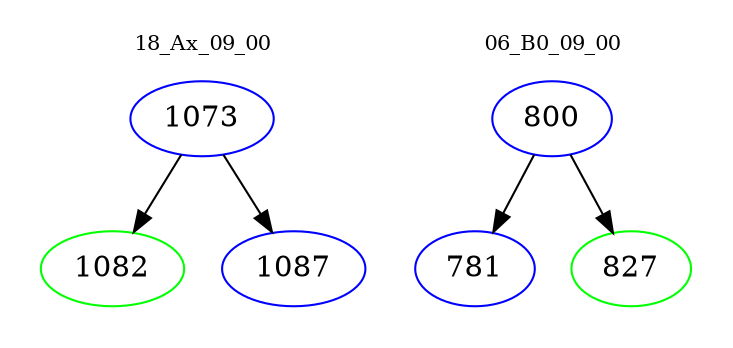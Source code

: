digraph{
subgraph cluster_0 {
color = white
label = "18_Ax_09_00";
fontsize=10;
T0_1073 [label="1073", color="blue"]
T0_1073 -> T0_1082 [color="black"]
T0_1082 [label="1082", color="green"]
T0_1073 -> T0_1087 [color="black"]
T0_1087 [label="1087", color="blue"]
}
subgraph cluster_1 {
color = white
label = "06_B0_09_00";
fontsize=10;
T1_800 [label="800", color="blue"]
T1_800 -> T1_781 [color="black"]
T1_781 [label="781", color="blue"]
T1_800 -> T1_827 [color="black"]
T1_827 [label="827", color="green"]
}
}
